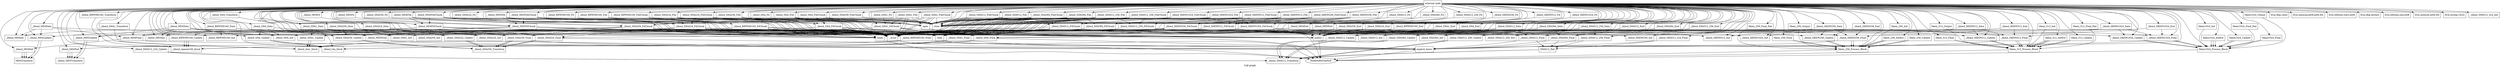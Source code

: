 digraph "Call graph" {
	label="Call graph";

	Node0x8053ad570 [shape=record,label="{external node}"];
	Node0x8053ad570 -> Node0x8053ad600;
	Node0x8053ad570 -> Node0x8053ad660;
	Node0x8053ad570 -> Node0x8053ad6c0;
	Node0x8053ad570 -> Node0x8053ad780;
	Node0x8053ad570 -> Node0x8053ad7e0;
	Node0x8053ad570 -> Node0x8053ad840;
	Node0x8053ad570 -> Node0x8053ad8a0;
	Node0x8053ad570 -> Node0x8053ad900;
	Node0x8053ad570 -> Node0x8053ad960;
	Node0x8053ad570 -> Node0x8053ad9c0;
	Node0x8053ad570 -> Node0x8053ada20;
	Node0x8053ad570 -> Node0x8053ada80;
	Node0x8053ad570 -> Node0x8053adb40;
	Node0x8053ad570 -> Node0x8053adba0;
	Node0x8053ad570 -> Node0x8053adc00;
	Node0x8053ad570 -> Node0x8053adc60;
	Node0x8053ad570 -> Node0x8053adcc0;
	Node0x8053ad570 -> Node0x8053add20;
	Node0x8053ad570 -> Node0x8053add80;
	Node0x8053ad570 -> Node0x8053adde0;
	Node0x8053ad570 -> Node0x8053ade40;
	Node0x8053ad570 -> Node0x8053adea0;
	Node0x8053ad570 -> Node0x8053adf00;
	Node0x8053ad570 -> Node0x8053adf60;
	Node0x8053ad570 -> Node0x8053adfc0;
	Node0x8053ad570 -> Node0x8053ae020;
	Node0x8053ad570 -> Node0x8053ae080;
	Node0x8053ad570 -> Node0x8053ae0e0;
	Node0x8053ad570 -> Node0x8053ae140;
	Node0x8053ad570 -> Node0x8053ae1a0;
	Node0x8053ad570 -> Node0x8053ae200;
	Node0x8053ad570 -> Node0x8053ae260;
	Node0x8053ad570 -> Node0x8053ae2c0;
	Node0x8053ad570 -> Node0x8053ae320;
	Node0x8053ad570 -> Node0x8053ae380;
	Node0x8053ad570 -> Node0x8053ae3e0;
	Node0x8053ad570 -> Node0x8053ae440;
	Node0x8053ad570 -> Node0x8053ae4a0;
	Node0x8053ad570 -> Node0x8053ae500;
	Node0x8053ad570 -> Node0x8053ae560;
	Node0x8053ad570 -> Node0x8053ae5c0;
	Node0x8053ad570 -> Node0x8053ae620;
	Node0x8053ad570 -> Node0x8053ae680;
	Node0x8053ad570 -> Node0x8053ae6e0;
	Node0x8053ad570 -> Node0x8053ae740;
	Node0x8053ad570 -> Node0x8053ae7a0;
	Node0x8053ad570 -> Node0x8053ae800;
	Node0x8053ad570 -> Node0x8053ae860;
	Node0x8053ad570 -> Node0x8053ae8c0;
	Node0x8053ad570 -> Node0x8053ae920;
	Node0x8053ad570 -> Node0x8053ae980;
	Node0x8053ad570 -> Node0x8053ae9e0;
	Node0x8053ad570 -> Node0x8053aea40;
	Node0x8053ad570 -> Node0x8053aeaa0;
	Node0x8053ad570 -> Node0x8053aeb00;
	Node0x8053ad570 -> Node0x8053aeb60;
	Node0x8053ad570 -> Node0x8053aebc0;
	Node0x8053ad570 -> Node0x8053aec20;
	Node0x8053ad570 -> Node0x8053aec80;
	Node0x8053ad570 -> Node0x8053aece0;
	Node0x8053ad570 -> Node0x8053aed40;
	Node0x8053ad570 -> Node0x8053aeda0;
	Node0x8053ad570 -> Node0x8053aee00;
	Node0x8053ad570 -> Node0x8053aee60;
	Node0x8053ad570 -> Node0x8053aeec0;
	Node0x8053ad570 -> Node0x8053aef20;
	Node0x8053ad570 -> Node0x8053aef80;
	Node0x8053ad570 -> Node0x8053aefe0;
	Node0x8053ad570 -> Node0x8053af0a0;
	Node0x8053ad570 -> Node0x8053af100;
	Node0x8053ad570 -> Node0x8053af220;
	Node0x8053ad570 -> Node0x8053af280;
	Node0x8053ad570 -> Node0x8053af2e0;
	Node0x8053ad570 -> Node0x8053af340;
	Node0x8053ad570 -> Node0x8053af3a0;
	Node0x8053ad570 -> Node0x8053af460;
	Node0x8053ad570 -> Node0x8053af160;
	Node0x8053ad570 -> Node0x8053af1c0;
	Node0x8053ad570 -> Node0x8053af040;
	Node0x8053ad570 -> Node0x8053af4c0;
	Node0x8053ad570 -> Node0x8053af520;
	Node0x8053ad570 -> Node0x8053af580;
	Node0x8053ad570 -> Node0x8053af5e0;
	Node0x8053ad570 -> Node0x8053af640;
	Node0x8053ad570 -> Node0x8053af6a0;
	Node0x8053ad570 -> Node0x8053af700;
	Node0x8053ad570 -> Node0x8053af7c0;
	Node0x8053ad570 -> Node0x8053af820;
	Node0x8053ad570 -> Node0x8053af940;
	Node0x8053ad570 -> Node0x8053af9a0;
	Node0x8053ad570 -> Node0x8053afa00;
	Node0x8053ad570 -> Node0x8053afa60;
	Node0x8053ad570 -> Node0x8053afac0;
	Node0x8053ad570 -> Node0x8053afb80;
	Node0x8053ad570 -> Node0x8053afc40;
	Node0x8053ad570 -> Node0x8053afca0;
	Node0x8053ad570 -> Node0x8053afd00;
	Node0x8053ad570 -> Node0x8053afd60;
	Node0x8053ad570 -> Node0x8053afdc0;
	Node0x8053ad570 -> Node0x8053afe20;
	Node0x8053ad570 -> Node0x8053af880;
	Node0x8053ad570 -> Node0x8053af8e0;
	Node0x8053ad570 -> Node0x8053af760;
	Node0x8053ad570 -> Node0x8053afe80;
	Node0x8053ad570 -> Node0x8053afee0;
	Node0x8053ad570 -> Node0x8053aff40;
	Node0x8053ad570 -> Node0x8053affa0;
	Node0x8053ad570 -> Node0x8050d2000;
	Node0x8053ad570 -> Node0x8050d2060;
	Node0x8053ad570 -> Node0x8050d20c0;
	Node0x8053ad570 -> Node0x8050d2120;
	Node0x8053ad570 -> Node0x8050d2180;
	Node0x8053ad570 -> Node0x8050d21e0;
	Node0x8053ad570 -> Node0x8050d2240;
	Node0x8053ad570 -> Node0x8050d22a0;
	Node0x8053ad570 -> Node0x8050d2300;
	Node0x8053ad570 -> Node0x8050d2360;
	Node0x8053ad570 -> Node0x8050d23c0;
	Node0x8053ad570 -> Node0x8050d2420;
	Node0x8053ad570 -> Node0x8050d2480;
	Node0x8053ad570 -> Node0x8050d24e0;
	Node0x8053ad570 -> Node0x8050d2540;
	Node0x8053ad570 -> Node0x8050d25a0;
	Node0x8053ad570 -> Node0x8050d2600;
	Node0x8053ad570 -> Node0x8050d2660;
	Node0x8053ad570 -> Node0x8050d26c0;
	Node0x8053ad570 -> Node0x8050d2720;
	Node0x8053ad570 -> Node0x8050d2780;
	Node0x8053ad570 -> Node0x8050d27e0;
	Node0x8053ad570 -> Node0x8050d2840;
	Node0x8053ad570 -> Node0x8050d28a0;
	Node0x8053ad570 -> Node0x8050d2900;
	Node0x8053ad570 -> Node0x8050d2960;
	Node0x8053ad570 -> Node0x8050d29c0;
	Node0x8053ad570 -> Node0x8050d2a20;
	Node0x8053ad570 -> Node0x8050d2a80;
	Node0x8053ad570 -> Node0x8050d2ae0;
	Node0x8053ad570 -> Node0x8050d2b40;
	Node0x8053ad570 -> Node0x8050d2ba0;
	Node0x8053ad570 -> Node0x8050d2c00;
	Node0x8053ad570 -> Node0x8050d2c60;
	Node0x8053ad570 -> Node0x8050d2cc0;
	Node0x8053ad570 -> Node0x8050d2d20;
	Node0x8053ad570 -> Node0x8050d2d80;
	Node0x8053ad570 -> Node0x8050d2de0;
	Node0x8053ad570 -> Node0x8050d2e40;
	Node0x8053ad570 -> Node0x8050d2ea0;
	Node0x8053ad570 -> Node0x8050d2f00;
	Node0x8053ad570 -> Node0x8050d2f60;
	Node0x8053ad570 -> Node0x8050d2fc0;
	Node0x8053ad570 -> Node0x8050d3020;
	Node0x8053ad570 -> Node0x8050d3080;
	Node0x8053ad570 -> Node0x8050d30e0;
	Node0x8053ad570 -> Node0x8050d3140;
	Node0x8053ad570 -> Node0x8050d31a0;
	Node0x8053ad570 -> Node0x8050d3200;
	Node0x8053ad570 -> Node0x8050d3260;
	Node0x8053ad570 -> Node0x8050d32c0;
	Node0x8053ad570 -> Node0x8050d3320;
	Node0x8053ad570 -> Node0x8050d3380;
	Node0x8053ad570 -> Node0x8050d33e0;
	Node0x8053ad570 -> Node0x8050d3440;
	Node0x8053ad570 -> Node0x8050d34a0;
	Node0x8053ad600 [shape=record,label="{_libmd_MD4Init}"];
	Node0x8053ad660 [shape=record,label="{llvm.dbg.value}"];
	Node0x8053ad6c0 [shape=record,label="{_libmd_MD4Update}"];
	Node0x8053ad6c0 -> Node0x8053ad720;
	Node0x8053ad6c0 -> Node0x8053ad720;
	Node0x8053ad780 [shape=record,label="{llvm.memcpy.p0i8.p0i8.i64}"];
	Node0x8053ad720 [shape=record,label="{MD4Transform}"];
	Node0x8053ad7e0 [shape=record,label="{llvm.lifetime.start.p0i8}"];
	Node0x8053ad840 [shape=record,label="{llvm.dbg.declare}"];
	Node0x8053ad8a0 [shape=record,label="{llvm.lifetime.end.p0i8}"];
	Node0x8053ad900 [shape=record,label="{_libmd_MD4Pad}"];
	Node0x8053ad900 -> Node0x8053ad720;
	Node0x8053ad900 -> Node0x8053ad720;
	Node0x8053ad900 -> Node0x8053ad720;
	Node0x8053ad960 [shape=record,label="{_libmd_MD4Final}"];
	Node0x8053ad960 -> Node0x8053ad900;
	Node0x8053ad960 -> Node0x8053ad9c0;
	Node0x8053ad9c0 [shape=record,label="{explicit_bzero}"];
	Node0x8053ad9c0 -> Node0x8053ad5a0;
	Node0x8053ada20 [shape=record,label="{_libmd_MD5Init}"];
	Node0x8053ada80 [shape=record,label="{_libmd_MD5Update}"];
	Node0x8053ada80 -> Node0x8053adae0;
	Node0x8053ada80 -> Node0x8053adae0;
	Node0x8053adae0 [shape=record,label="{_libmd_MD5Transform}"];
	Node0x8053adb40 [shape=record,label="{_libmd_MD5Pad}"];
	Node0x8053adb40 -> Node0x8053adae0;
	Node0x8053adb40 -> Node0x8053adae0;
	Node0x8053adb40 -> Node0x8053adae0;
	Node0x8053ae0e0 [shape=record,label="{_libmd_MD5Fd}"];
	Node0x8053ae0e0 -> Node0x8053ae140;
	Node0x8053adba0 [shape=record,label="{_libmd_MD5Final}"];
	Node0x8053adba0 -> Node0x8053adb40;
	Node0x8053adba0 -> Node0x8053ad9c0;
	Node0x8053adc00 [shape=record,label="{_libmd_MD4End}"];
	Node0x8053adc00 -> Node0x8053adc60;
	Node0x8053adc00 -> Node0x8053ad960;
	Node0x8053adc60 [shape=record,label="{malloc}"];
	Node0x8053adc60 -> Node0x8053ad5a0;
	Node0x8053adcc0 [shape=record,label="{_libmd_MD4Fd}"];
	Node0x8053adcc0 -> Node0x8053add20;
	Node0x8053add20 [shape=record,label="{_libmd_MD4FdChunk}"];
	Node0x8053add20 -> Node0x8053add80;
	Node0x8053add20 -> Node0x8053ad600;
	Node0x8053add20 -> Node0x8053add80;
	Node0x8053add20 -> Node0x8053adde0;
	Node0x8053add20 -> Node0x8053add80;
	Node0x8053add20 -> Node0x8053ade40;
	Node0x8053add20 -> Node0x8053ad6c0;
	Node0x8053add20 -> Node0x8053adc60;
	Node0x8053add20 -> Node0x8053ad960;
	Node0x8053add80 [shape=record,label="{__error}"];
	Node0x8053add80 -> Node0x8053ad5a0;
	Node0x8053adde0 [shape=record,label="{lseek}"];
	Node0x8053adde0 -> Node0x8053ad5a0;
	Node0x8053ade40 [shape=record,label="{read}"];
	Node0x8053ade40 -> Node0x8053ad5a0;
	Node0x8053adea0 [shape=record,label="{_libmd_MD4File}"];
	Node0x8053adea0 -> Node0x8053adf00;
	Node0x8053adea0 -> Node0x8053add20;
	Node0x8053adea0 -> Node0x8053add80;
	Node0x8053adea0 -> Node0x8053adf60;
	Node0x8053adea0 -> Node0x8053add80;
	Node0x8053adf00 [shape=record,label="{open}"];
	Node0x8053adf00 -> Node0x8053ad5a0;
	Node0x8053adf60 [shape=record,label="{close}"];
	Node0x8053adf60 -> Node0x8053ad5a0;
	Node0x8053adfc0 [shape=record,label="{_libmd_MD4FileChunk}"];
	Node0x8053adfc0 -> Node0x8053adf00;
	Node0x8053adfc0 -> Node0x8053add20;
	Node0x8053adfc0 -> Node0x8053add80;
	Node0x8053adfc0 -> Node0x8053adf60;
	Node0x8053adfc0 -> Node0x8053add80;
	Node0x8053ae020 [shape=record,label="{_libmd_MD4Data}"];
	Node0x8053ae020 -> Node0x8053ad600;
	Node0x8053ae020 -> Node0x8053ad6c0;
	Node0x8053ae020 -> Node0x8053adc60;
	Node0x8053ae020 -> Node0x8053ad960;
	Node0x8053ae080 [shape=record,label="{_libmd_MD5End}"];
	Node0x8053ae080 -> Node0x8053adc60;
	Node0x8053ae080 -> Node0x8053adba0;
	Node0x8053ae140 [shape=record,label="{_libmd_MD5FdChunk}"];
	Node0x8053ae140 -> Node0x8053add80;
	Node0x8053ae140 -> Node0x8053ada20;
	Node0x8053ae140 -> Node0x8053add80;
	Node0x8053ae140 -> Node0x8053adde0;
	Node0x8053ae140 -> Node0x8053add80;
	Node0x8053ae140 -> Node0x8053ade40;
	Node0x8053ae140 -> Node0x8053ada80;
	Node0x8053ae140 -> Node0x8053adc60;
	Node0x8053ae140 -> Node0x8053adba0;
	Node0x8053ae1a0 [shape=record,label="{_libmd_MD5File}"];
	Node0x8053ae1a0 -> Node0x8053adf00;
	Node0x8053ae1a0 -> Node0x8053ae140;
	Node0x8053ae1a0 -> Node0x8053add80;
	Node0x8053ae1a0 -> Node0x8053adf60;
	Node0x8053ae1a0 -> Node0x8053add80;
	Node0x8053ae200 [shape=record,label="{_libmd_MD5FileChunk}"];
	Node0x8053ae200 -> Node0x8053adf00;
	Node0x8053ae200 -> Node0x8053ae140;
	Node0x8053ae200 -> Node0x8053add80;
	Node0x8053ae200 -> Node0x8053adf60;
	Node0x8053ae200 -> Node0x8053add80;
	Node0x8053ae260 [shape=record,label="{_libmd_MD5Data}"];
	Node0x8053ae260 -> Node0x8053ada20;
	Node0x8053ae260 -> Node0x8053ada80;
	Node0x8053ae260 -> Node0x8053adc60;
	Node0x8053ae260 -> Node0x8053adba0;
	Node0x8053ae2c0 [shape=record,label="{_libmd_RIPEMD160_Init}"];
	Node0x8053ae320 [shape=record,label="{_libmd_RIPEMD160_Update}"];
	Node0x8053ae320 -> Node0x8053ae380;
	Node0x8053ae320 -> Node0x8053ae380;
	Node0x8053ae320 -> Node0x8053ae380;
	Node0x8053ae380 [shape=record,label="{_libmd_ripemd160_block}"];
	Node0x8053ae3e0 [shape=record,label="{_libmd_RIPEMD160_Transform}"];
	Node0x8053ae3e0 -> Node0x8053ae380;
	Node0x8053ae440 [shape=record,label="{_libmd_RIPEMD160_Final}"];
	Node0x8053ae440 -> Node0x8053ae380;
	Node0x8053ae440 -> Node0x8053ae380;
	Node0x8053ae440 -> Node0x8053ad9c0;
	Node0x8053ae4a0 [shape=record,label="{llvm.memset.p0i8.i64}"];
	Node0x8053ae500 [shape=record,label="{_libmd_RIPEMD160_End}"];
	Node0x8053ae500 -> Node0x8053adc60;
	Node0x8053ae500 -> Node0x8053ae440;
	Node0x8053ae560 [shape=record,label="{_libmd_RIPEMD160_Fd}"];
	Node0x8053ae560 -> Node0x8053ae5c0;
	Node0x8053ae5c0 [shape=record,label="{_libmd_RIPEMD160_FdChunk}"];
	Node0x8053ae5c0 -> Node0x8053add80;
	Node0x8053ae5c0 -> Node0x8053ae2c0;
	Node0x8053ae5c0 -> Node0x8053add80;
	Node0x8053ae5c0 -> Node0x8053adde0;
	Node0x8053ae5c0 -> Node0x8053add80;
	Node0x8053ae5c0 -> Node0x8053ade40;
	Node0x8053ae5c0 -> Node0x8053ae320;
	Node0x8053ae5c0 -> Node0x8053adc60;
	Node0x8053ae5c0 -> Node0x8053ae440;
	Node0x8053ae620 [shape=record,label="{_libmd_RIPEMD160_File}"];
	Node0x8053ae620 -> Node0x8053adf00;
	Node0x8053ae620 -> Node0x8053ae5c0;
	Node0x8053ae620 -> Node0x8053add80;
	Node0x8053ae620 -> Node0x8053adf60;
	Node0x8053ae620 -> Node0x8053add80;
	Node0x8053ae680 [shape=record,label="{_libmd_RIPEMD160_FileChunk}"];
	Node0x8053ae680 -> Node0x8053adf00;
	Node0x8053ae680 -> Node0x8053ae5c0;
	Node0x8053ae680 -> Node0x8053add80;
	Node0x8053ae680 -> Node0x8053adf60;
	Node0x8053ae680 -> Node0x8053add80;
	Node0x8053ae6e0 [shape=record,label="{_libmd_RIPEMD160_Data}"];
	Node0x8053ae6e0 -> Node0x8053ae2c0;
	Node0x8053ae6e0 -> Node0x8053ae320;
	Node0x8053ae6e0 -> Node0x8053adc60;
	Node0x8053ae6e0 -> Node0x8053ae440;
	Node0x8053ae740 [shape=record,label="{_libmd_SHA_Init}"];
	Node0x8053ae7a0 [shape=record,label="{_libmd_SHA_Update}"];
	Node0x8053ae7a0 -> Node0x8053ae800;
	Node0x8053ae7a0 -> Node0x8053ae800;
	Node0x8053ae800 [shape=record,label="{_libmd_sha_block}"];
	Node0x8053ae860 [shape=record,label="{llvm.bswap.v4i32}"];
	Node0x8053ae8c0 [shape=record,label="{_libmd_SHA_Transform}"];
	Node0x8053ae8c0 -> Node0x8053ae800;
	Node0x8053ae920 [shape=record,label="{_libmd_SHA_Final}"];
	Node0x8053ae920 -> Node0x8053ae800;
	Node0x8053ae920 -> Node0x8053ae800;
	Node0x8053ae920 -> Node0x8053ad9c0;
	Node0x8053ae980 [shape=record,label="{_libmd_SHA_End}"];
	Node0x8053ae980 -> Node0x8053adc60;
	Node0x8053ae980 -> Node0x8053ae920;
	Node0x8053ae9e0 [shape=record,label="{_libmd_SHA_Fd}"];
	Node0x8053ae9e0 -> Node0x8053aea40;
	Node0x8053aea40 [shape=record,label="{_libmd_SHA_FdChunk}"];
	Node0x8053aea40 -> Node0x8053add80;
	Node0x8053aea40 -> Node0x8053ae740;
	Node0x8053aea40 -> Node0x8053add80;
	Node0x8053aea40 -> Node0x8053adde0;
	Node0x8053aea40 -> Node0x8053add80;
	Node0x8053aea40 -> Node0x8053ade40;
	Node0x8053aea40 -> Node0x8053ae7a0;
	Node0x8053aea40 -> Node0x8053adc60;
	Node0x8053aea40 -> Node0x8053ae920;
	Node0x8053aeaa0 [shape=record,label="{_libmd_SHA_File}"];
	Node0x8053aeaa0 -> Node0x8053adf00;
	Node0x8053aeaa0 -> Node0x8053aea40;
	Node0x8053aeaa0 -> Node0x8053add80;
	Node0x8053aeaa0 -> Node0x8053adf60;
	Node0x8053aeaa0 -> Node0x8053add80;
	Node0x8053aeb00 [shape=record,label="{_libmd_SHA_FileChunk}"];
	Node0x8053aeb00 -> Node0x8053adf00;
	Node0x8053aeb00 -> Node0x8053aea40;
	Node0x8053aeb00 -> Node0x8053add80;
	Node0x8053aeb00 -> Node0x8053adf60;
	Node0x8053aeb00 -> Node0x8053add80;
	Node0x8053aeb60 [shape=record,label="{_libmd_SHA_Data}"];
	Node0x8053aeb60 -> Node0x8053ae740;
	Node0x8053aeb60 -> Node0x8053ae7a0;
	Node0x8053aeb60 -> Node0x8053adc60;
	Node0x8053aeb60 -> Node0x8053ae920;
	Node0x8053aebc0 [shape=record,label="{_libmd_SHA1_Init}"];
	Node0x8053aec20 [shape=record,label="{_libmd_SHA1_Update}"];
	Node0x8053aec20 -> Node0x8053aec80;
	Node0x8053aec20 -> Node0x8053aec80;
	Node0x8053aec80 [shape=record,label="{_libmd_sha1_block}"];
	Node0x8053aece0 [shape=record,label="{_libmd_SHA1_Transform}"];
	Node0x8053aece0 -> Node0x8053aec80;
	Node0x8053aed40 [shape=record,label="{_libmd_SHA1_Final}"];
	Node0x8053aed40 -> Node0x8053aec80;
	Node0x8053aed40 -> Node0x8053aec80;
	Node0x8053aed40 -> Node0x8053ad9c0;
	Node0x8053aeda0 [shape=record,label="{_libmd_SHA1_End}"];
	Node0x8053aeda0 -> Node0x8053adc60;
	Node0x8053aeda0 -> Node0x8053aed40;
	Node0x8053aee00 [shape=record,label="{_libmd_SHA1_Fd}"];
	Node0x8053aee00 -> Node0x8053aee60;
	Node0x8053aee60 [shape=record,label="{_libmd_SHA1_FdChunk}"];
	Node0x8053aee60 -> Node0x8053add80;
	Node0x8053aee60 -> Node0x8053aebc0;
	Node0x8053aee60 -> Node0x8053add80;
	Node0x8053aee60 -> Node0x8053adde0;
	Node0x8053aee60 -> Node0x8053add80;
	Node0x8053aee60 -> Node0x8053ade40;
	Node0x8053aee60 -> Node0x8053aec20;
	Node0x8053aee60 -> Node0x8053adc60;
	Node0x8053aee60 -> Node0x8053aed40;
	Node0x8053aeec0 [shape=record,label="{_libmd_SHA1_File}"];
	Node0x8053aeec0 -> Node0x8053adf00;
	Node0x8053aeec0 -> Node0x8053aee60;
	Node0x8053aeec0 -> Node0x8053add80;
	Node0x8053aeec0 -> Node0x8053adf60;
	Node0x8053aeec0 -> Node0x8053add80;
	Node0x8053aef20 [shape=record,label="{_libmd_SHA1_FileChunk}"];
	Node0x8053aef20 -> Node0x8053adf00;
	Node0x8053aef20 -> Node0x8053aee60;
	Node0x8053aef20 -> Node0x8053add80;
	Node0x8053aef20 -> Node0x8053adf60;
	Node0x8053aef20 -> Node0x8053add80;
	Node0x8053aef80 [shape=record,label="{_libmd_SHA1_Data}"];
	Node0x8053aef80 -> Node0x8053aebc0;
	Node0x8053aef80 -> Node0x8053aec20;
	Node0x8053aef80 -> Node0x8053adc60;
	Node0x8053aef80 -> Node0x8053aed40;
	Node0x8053aefe0 [shape=record,label="{_libmd_SHA224_End}"];
	Node0x8053aefe0 -> Node0x8053adc60;
	Node0x8053aefe0 -> Node0x8053af040;
	Node0x8053af0a0 [shape=record,label="{_libmd_SHA224_Fd}"];
	Node0x8053af0a0 -> Node0x8053af100;
	Node0x8053af100 [shape=record,label="{_libmd_SHA224_FdChunk}"];
	Node0x8053af100 -> Node0x8053add80;
	Node0x8053af100 -> Node0x8053af160;
	Node0x8053af100 -> Node0x8053add80;
	Node0x8053af100 -> Node0x8053adde0;
	Node0x8053af100 -> Node0x8053add80;
	Node0x8053af100 -> Node0x8053ade40;
	Node0x8053af100 -> Node0x8053af1c0;
	Node0x8053af100 -> Node0x8053adc60;
	Node0x8053af100 -> Node0x8053af040;
	Node0x8053af220 [shape=record,label="{_libmd_SHA224_File}"];
	Node0x8053af220 -> Node0x8053adf00;
	Node0x8053af220 -> Node0x8053af100;
	Node0x8053af220 -> Node0x8053add80;
	Node0x8053af220 -> Node0x8053adf60;
	Node0x8053af220 -> Node0x8053add80;
	Node0x8053af280 [shape=record,label="{_libmd_SHA224_FileChunk}"];
	Node0x8053af280 -> Node0x8053adf00;
	Node0x8053af280 -> Node0x8053af100;
	Node0x8053af280 -> Node0x8053add80;
	Node0x8053af280 -> Node0x8053adf60;
	Node0x8053af280 -> Node0x8053add80;
	Node0x8053af2e0 [shape=record,label="{_libmd_SHA224_Data}"];
	Node0x8053af2e0 -> Node0x8053af160;
	Node0x8053af2e0 -> Node0x8053af1c0;
	Node0x8053af2e0 -> Node0x8053adc60;
	Node0x8053af2e0 -> Node0x8053af040;
	Node0x8053af340 [shape=record,label="{_libmd_SHA256_Init}"];
	Node0x8053af3a0 [shape=record,label="{_libmd_SHA256_Update}"];
	Node0x8053af3a0 -> Node0x8053af400;
	Node0x8053af3a0 -> Node0x8053af400;
	Node0x8053af400 [shape=record,label="{_libmd_SHA256_Transform}"];
	Node0x8053af460 [shape=record,label="{_libmd_SHA256_Final}"];
	Node0x8053af460 -> Node0x8053af400;
	Node0x8053af460 -> Node0x8053af400;
	Node0x8053af460 -> Node0x8053ad9c0;
	Node0x8053af160 [shape=record,label="{_libmd_SHA224_Init}"];
	Node0x8053af1c0 [shape=record,label="{_libmd_SHA224_Update}"];
	Node0x8053af1c0 -> Node0x8053af400;
	Node0x8053af1c0 -> Node0x8053af400;
	Node0x8053af040 [shape=record,label="{_libmd_SHA224_Final}"];
	Node0x8053af040 -> Node0x8053af400;
	Node0x8053af040 -> Node0x8053af400;
	Node0x8053af040 -> Node0x8053ad9c0;
	Node0x8053af4c0 [shape=record,label="{_libmd_SHA256_End}"];
	Node0x8053af4c0 -> Node0x8053adc60;
	Node0x8053af4c0 -> Node0x8053af460;
	Node0x8053af520 [shape=record,label="{_libmd_SHA256_Fd}"];
	Node0x8053af520 -> Node0x8053af580;
	Node0x8053af580 [shape=record,label="{_libmd_SHA256_FdChunk}"];
	Node0x8053af580 -> Node0x8053add80;
	Node0x8053af580 -> Node0x8053af340;
	Node0x8053af580 -> Node0x8053add80;
	Node0x8053af580 -> Node0x8053adde0;
	Node0x8053af580 -> Node0x8053add80;
	Node0x8053af580 -> Node0x8053ade40;
	Node0x8053af580 -> Node0x8053af3a0;
	Node0x8053af580 -> Node0x8053adc60;
	Node0x8053af580 -> Node0x8053af460;
	Node0x8053af5e0 [shape=record,label="{_libmd_SHA256_File}"];
	Node0x8053af5e0 -> Node0x8053adf00;
	Node0x8053af5e0 -> Node0x8053af580;
	Node0x8053af5e0 -> Node0x8053add80;
	Node0x8053af5e0 -> Node0x8053adf60;
	Node0x8053af5e0 -> Node0x8053add80;
	Node0x8053af640 [shape=record,label="{_libmd_SHA256_FileChunk}"];
	Node0x8053af640 -> Node0x8053adf00;
	Node0x8053af640 -> Node0x8053af580;
	Node0x8053af640 -> Node0x8053add80;
	Node0x8053af640 -> Node0x8053adf60;
	Node0x8053af640 -> Node0x8053add80;
	Node0x8053af6a0 [shape=record,label="{_libmd_SHA256_Data}"];
	Node0x8053af6a0 -> Node0x8053af340;
	Node0x8053af6a0 -> Node0x8053af3a0;
	Node0x8053af6a0 -> Node0x8053adc60;
	Node0x8053af6a0 -> Node0x8053af460;
	Node0x8053af700 [shape=record,label="{_libmd_SHA384_End}"];
	Node0x8053af700 -> Node0x8053adc60;
	Node0x8053af700 -> Node0x8053af760;
	Node0x8053af7c0 [shape=record,label="{_libmd_SHA384_Fd}"];
	Node0x8053af7c0 -> Node0x8053af820;
	Node0x8053af820 [shape=record,label="{_libmd_SHA384_FdChunk}"];
	Node0x8053af820 -> Node0x8053add80;
	Node0x8053af820 -> Node0x8053af880;
	Node0x8053af820 -> Node0x8053add80;
	Node0x8053af820 -> Node0x8053adde0;
	Node0x8053af820 -> Node0x8053add80;
	Node0x8053af820 -> Node0x8053ade40;
	Node0x8053af820 -> Node0x8053af8e0;
	Node0x8053af820 -> Node0x8053adc60;
	Node0x8053af820 -> Node0x8053af760;
	Node0x8053af940 [shape=record,label="{_libmd_SHA384_File}"];
	Node0x8053af940 -> Node0x8053adf00;
	Node0x8053af940 -> Node0x8053af820;
	Node0x8053af940 -> Node0x8053add80;
	Node0x8053af940 -> Node0x8053adf60;
	Node0x8053af940 -> Node0x8053add80;
	Node0x8053af9a0 [shape=record,label="{_libmd_SHA384_FileChunk}"];
	Node0x8053af9a0 -> Node0x8053adf00;
	Node0x8053af9a0 -> Node0x8053af820;
	Node0x8053af9a0 -> Node0x8053add80;
	Node0x8053af9a0 -> Node0x8053adf60;
	Node0x8053af9a0 -> Node0x8053add80;
	Node0x8053afa00 [shape=record,label="{_libmd_SHA384_Data}"];
	Node0x8053afa00 -> Node0x8053af880;
	Node0x8053afa00 -> Node0x8053af8e0;
	Node0x8053afa00 -> Node0x8053adc60;
	Node0x8053afa00 -> Node0x8053af760;
	Node0x8053afa60 [shape=record,label="{_libmd_SHA512_Init}"];
	Node0x8053afac0 [shape=record,label="{_libmd_SHA512_Update}"];
	Node0x8053afac0 -> Node0x8053afb20;
	Node0x8053afac0 -> Node0x8053afb20;
	Node0x8053afb20 [shape=record,label="{_libmd_SHA512_Transform}"];
	Node0x8053afb80 [shape=record,label="{_libmd_SHA512_Final}"];
	Node0x8053afb80 -> Node0x8053afbe0;
	Node0x8053afb80 -> Node0x8053ad9c0;
	Node0x8053afbe0 [shape=record,label="{SHA512_Pad}"];
	Node0x8053afbe0 -> Node0x8053afb20;
	Node0x8053afbe0 -> Node0x8053afb20;
	Node0x8053afc40 [shape=record,label="{_libmd_SHA512_224_Init}"];
	Node0x8053afca0 [shape=record,label="{_libmd_SHA512_224_Update}"];
	Node0x8053afca0 -> Node0x8053afb20;
	Node0x8053afca0 -> Node0x8053afb20;
	Node0x8053afd00 [shape=record,label="{_libmd_SHA512_224_Final}"];
	Node0x8053afd00 -> Node0x8053afbe0;
	Node0x8053afd00 -> Node0x8053ad9c0;
	Node0x8053afd60 [shape=record,label="{_libmd_SHA512_256_Init}"];
	Node0x8053afdc0 [shape=record,label="{_libmd_SHA512_256_Update}"];
	Node0x8053afdc0 -> Node0x8053afb20;
	Node0x8053afdc0 -> Node0x8053afb20;
	Node0x8053afe20 [shape=record,label="{_libmd_SHA512_256_Final}"];
	Node0x8053afe20 -> Node0x8053afbe0;
	Node0x8053afe20 -> Node0x8053ad9c0;
	Node0x8053af880 [shape=record,label="{_libmd_SHA384_Init}"];
	Node0x8053af8e0 [shape=record,label="{_libmd_SHA384_Update}"];
	Node0x8053af8e0 -> Node0x8053afb20;
	Node0x8053af8e0 -> Node0x8053afb20;
	Node0x8053af760 [shape=record,label="{_libmd_SHA384_Final}"];
	Node0x8053af760 -> Node0x8053afbe0;
	Node0x8053af760 -> Node0x8053ad9c0;
	Node0x8053afe80 [shape=record,label="{_libmd_SHA512_End}"];
	Node0x8053afe80 -> Node0x8053adc60;
	Node0x8053afe80 -> Node0x8053afb80;
	Node0x8053afee0 [shape=record,label="{_libmd_SHA512_Fd}"];
	Node0x8053afee0 -> Node0x8053aff40;
	Node0x8053aff40 [shape=record,label="{_libmd_SHA512_FdChunk}"];
	Node0x8053aff40 -> Node0x8053add80;
	Node0x8053aff40 -> Node0x8053afa60;
	Node0x8053aff40 -> Node0x8053add80;
	Node0x8053aff40 -> Node0x8053adde0;
	Node0x8053aff40 -> Node0x8053add80;
	Node0x8053aff40 -> Node0x8053ade40;
	Node0x8053aff40 -> Node0x8053afac0;
	Node0x8053aff40 -> Node0x8053adc60;
	Node0x8053aff40 -> Node0x8053afb80;
	Node0x8053affa0 [shape=record,label="{_libmd_SHA512_File}"];
	Node0x8053affa0 -> Node0x8053adf00;
	Node0x8053affa0 -> Node0x8053aff40;
	Node0x8053affa0 -> Node0x8053add80;
	Node0x8053affa0 -> Node0x8053adf60;
	Node0x8053affa0 -> Node0x8053add80;
	Node0x8050d2000 [shape=record,label="{_libmd_SHA512_FileChunk}"];
	Node0x8050d2000 -> Node0x8053adf00;
	Node0x8050d2000 -> Node0x8053aff40;
	Node0x8050d2000 -> Node0x8053add80;
	Node0x8050d2000 -> Node0x8053adf60;
	Node0x8050d2000 -> Node0x8053add80;
	Node0x8050d2060 [shape=record,label="{_libmd_SHA512_Data}"];
	Node0x8050d2060 -> Node0x8053afa60;
	Node0x8050d2060 -> Node0x8053afac0;
	Node0x8050d2060 -> Node0x8053adc60;
	Node0x8050d2060 -> Node0x8053afb80;
	Node0x8050d20c0 [shape=record,label="{_libmd_SHA512_256_End}"];
	Node0x8050d20c0 -> Node0x8053adc60;
	Node0x8050d20c0 -> Node0x8053afe20;
	Node0x8050d2120 [shape=record,label="{_libmd_SHA512_256_Fd}"];
	Node0x8050d2120 -> Node0x8050d2180;
	Node0x8050d2180 [shape=record,label="{_libmd_SHA512_256_FdChunk}"];
	Node0x8050d2180 -> Node0x8053add80;
	Node0x8050d2180 -> Node0x8053afd60;
	Node0x8050d2180 -> Node0x8053add80;
	Node0x8050d2180 -> Node0x8053adde0;
	Node0x8050d2180 -> Node0x8053add80;
	Node0x8050d2180 -> Node0x8053ade40;
	Node0x8050d2180 -> Node0x8053afdc0;
	Node0x8050d2180 -> Node0x8053adc60;
	Node0x8050d2180 -> Node0x8053afe20;
	Node0x8050d21e0 [shape=record,label="{_libmd_SHA512_256_File}"];
	Node0x8050d21e0 -> Node0x8053adf00;
	Node0x8050d21e0 -> Node0x8050d2180;
	Node0x8050d21e0 -> Node0x8053add80;
	Node0x8050d21e0 -> Node0x8053adf60;
	Node0x8050d21e0 -> Node0x8053add80;
	Node0x8050d2240 [shape=record,label="{_libmd_SHA512_256_FileChunk}"];
	Node0x8050d2240 -> Node0x8053adf00;
	Node0x8050d2240 -> Node0x8050d2180;
	Node0x8050d2240 -> Node0x8053add80;
	Node0x8050d2240 -> Node0x8053adf60;
	Node0x8050d2240 -> Node0x8053add80;
	Node0x8050d22a0 [shape=record,label="{_libmd_SHA512_256_Data}"];
	Node0x8050d22a0 -> Node0x8053afd60;
	Node0x8050d22a0 -> Node0x8053afdc0;
	Node0x8050d22a0 -> Node0x8053adc60;
	Node0x8050d22a0 -> Node0x8053afe20;
	Node0x8050d2300 [shape=record,label="{Skein_256_Init}"];
	Node0x8050d2300 -> Node0x8050d2360;
	Node0x8050d2360 [shape=record,label="{Skein_256_Process_Block}"];
	Node0x8050d2360 -> Node0x8053ad5a0;
	Node0x8050d23c0 [shape=record,label="{Skein_256_InitExt}"];
	Node0x8050d23c0 -> Node0x8050d2360;
	Node0x8050d23c0 -> Node0x8050d2360;
	Node0x8050d23c0 -> Node0x8050d2360;
	Node0x8050d2420 [shape=record,label="{Skein_256_Update}"];
	Node0x8050d2420 -> Node0x8050d2360;
	Node0x8050d2420 -> Node0x8050d2360;
	Node0x8050d2480 [shape=record,label="{Skein_256_Final_Pad}"];
	Node0x8050d2480 -> Node0x8050d2360;
	Node0x8050d24e0 [shape=record,label="{Skein_256_Final}"];
	Node0x8050d24e0 -> Node0x8050d2360;
	Node0x8050d24e0 -> Node0x8050d2360;
	Node0x8050d2540 [shape=record,label="{Skein_512_Init}"];
	Node0x8050d2540 -> Node0x8050d25a0;
	Node0x8050d25a0 [shape=record,label="{Skein_512_Process_Block}"];
	Node0x8050d25a0 -> Node0x8053ad5a0;
	Node0x8050d2600 [shape=record,label="{Skein_512_InitExt}"];
	Node0x8050d2600 -> Node0x8050d25a0;
	Node0x8050d2600 -> Node0x8050d25a0;
	Node0x8050d2600 -> Node0x8050d25a0;
	Node0x8050d2660 [shape=record,label="{Skein_512_Update}"];
	Node0x8050d2660 -> Node0x8050d25a0;
	Node0x8050d2660 -> Node0x8050d25a0;
	Node0x8050d26c0 [shape=record,label="{Skein_512_Final_Pad}"];
	Node0x8050d26c0 -> Node0x8050d25a0;
	Node0x8050d2720 [shape=record,label="{Skein_512_Final}"];
	Node0x8050d2720 -> Node0x8050d25a0;
	Node0x8050d2720 -> Node0x8050d25a0;
	Node0x8050d2780 [shape=record,label="{Skein1024_Init}"];
	Node0x8050d2780 -> Node0x8050d27e0;
	Node0x8050d27e0 [shape=record,label="{Skein1024_Process_Block}"];
	Node0x8050d27e0 -> Node0x8053ad5a0;
	Node0x8050d2840 [shape=record,label="{Skein1024_InitExt}"];
	Node0x8050d2840 -> Node0x8050d27e0;
	Node0x8050d2840 -> Node0x8050d27e0;
	Node0x8050d2840 -> Node0x8050d27e0;
	Node0x8050d28a0 [shape=record,label="{Skein1024_Update}"];
	Node0x8050d28a0 -> Node0x8050d27e0;
	Node0x8050d28a0 -> Node0x8050d27e0;
	Node0x8050d2900 [shape=record,label="{Skein1024_Final_Pad}"];
	Node0x8050d2900 -> Node0x8050d27e0;
	Node0x8050d2960 [shape=record,label="{Skein1024_Final}"];
	Node0x8050d2960 -> Node0x8050d27e0;
	Node0x8050d2960 -> Node0x8050d27e0;
	Node0x8050d29c0 [shape=record,label="{Skein_256_Output}"];
	Node0x8050d29c0 -> Node0x8050d2360;
	Node0x8050d2a20 [shape=record,label="{Skein_512_Output}"];
	Node0x8050d2a20 -> Node0x8050d25a0;
	Node0x8050d2a80 [shape=record,label="{Skein1024_Output}"];
	Node0x8050d2a80 -> Node0x8050d27e0;
	Node0x8050d2ae0 [shape=record,label="{_libmd_SKEIN256_Init}"];
	Node0x8050d2b40 [shape=record,label="{_libmd_SKEIN512_Init}"];
	Node0x8050d2ba0 [shape=record,label="{_libmd_SKEIN1024_Init}"];
	Node0x8050d2c00 [shape=record,label="{_libmd_SKEIN256_Update}"];
	Node0x8050d2c00 -> Node0x8050d2360;
	Node0x8050d2c00 -> Node0x8050d2360;
	Node0x8050d2c60 [shape=record,label="{_libmd_SKEIN512_Update}"];
	Node0x8050d2c60 -> Node0x8050d25a0;
	Node0x8050d2c60 -> Node0x8050d25a0;
	Node0x8050d2cc0 [shape=record,label="{_libmd_SKEIN1024_Update}"];
	Node0x8050d2cc0 -> Node0x8050d27e0;
	Node0x8050d2cc0 -> Node0x8050d27e0;
	Node0x8050d2d20 [shape=record,label="{_libmd_SKEIN256_Final}"];
	Node0x8050d2d20 -> Node0x8050d2360;
	Node0x8050d2d20 -> Node0x8050d2360;
	Node0x8050d2d20 -> Node0x8053ad9c0;
	Node0x8050d2d80 [shape=record,label="{_libmd_SKEIN512_Final}"];
	Node0x8050d2d80 -> Node0x8050d25a0;
	Node0x8050d2d80 -> Node0x8050d25a0;
	Node0x8050d2d80 -> Node0x8053ad9c0;
	Node0x8050d2de0 [shape=record,label="{_libmd_SKEIN1024_Final}"];
	Node0x8050d2de0 -> Node0x8050d27e0;
	Node0x8050d2de0 -> Node0x8050d27e0;
	Node0x8050d2de0 -> Node0x8053ad9c0;
	Node0x8050d2e40 [shape=record,label="{_libmd_SKEIN256_End}"];
	Node0x8050d2e40 -> Node0x8053adc60;
	Node0x8050d2e40 -> Node0x8050d2d20;
	Node0x8050d2ea0 [shape=record,label="{_libmd_SKEIN256_Fd}"];
	Node0x8050d2ea0 -> Node0x8050d2f00;
	Node0x8050d2f00 [shape=record,label="{_libmd_SKEIN256_FdChunk}"];
	Node0x8050d2f00 -> Node0x8053add80;
	Node0x8050d2f00 -> Node0x8050d2ae0;
	Node0x8050d2f00 -> Node0x8053add80;
	Node0x8050d2f00 -> Node0x8053adde0;
	Node0x8050d2f00 -> Node0x8053add80;
	Node0x8050d2f00 -> Node0x8053ade40;
	Node0x8050d2f00 -> Node0x8050d2c00;
	Node0x8050d2f00 -> Node0x8053adc60;
	Node0x8050d2f00 -> Node0x8050d2d20;
	Node0x8050d2f60 [shape=record,label="{_libmd_SKEIN256_File}"];
	Node0x8050d2f60 -> Node0x8053adf00;
	Node0x8050d2f60 -> Node0x8050d2f00;
	Node0x8050d2f60 -> Node0x8053add80;
	Node0x8050d2f60 -> Node0x8053adf60;
	Node0x8050d2f60 -> Node0x8053add80;
	Node0x8050d2fc0 [shape=record,label="{_libmd_SKEIN256_FileChunk}"];
	Node0x8050d2fc0 -> Node0x8053adf00;
	Node0x8050d2fc0 -> Node0x8050d2f00;
	Node0x8050d2fc0 -> Node0x8053add80;
	Node0x8050d2fc0 -> Node0x8053adf60;
	Node0x8050d2fc0 -> Node0x8053add80;
	Node0x8050d3020 [shape=record,label="{_libmd_SKEIN256_Data}"];
	Node0x8050d3020 -> Node0x8050d2ae0;
	Node0x8050d3020 -> Node0x8050d2c00;
	Node0x8050d3020 -> Node0x8053adc60;
	Node0x8050d3020 -> Node0x8050d2d20;
	Node0x8050d3080 [shape=record,label="{_libmd_SKEIN512_End}"];
	Node0x8050d3080 -> Node0x8053adc60;
	Node0x8050d3080 -> Node0x8050d2d80;
	Node0x8050d30e0 [shape=record,label="{_libmd_SKEIN512_Fd}"];
	Node0x8050d30e0 -> Node0x8050d3140;
	Node0x8050d3140 [shape=record,label="{_libmd_SKEIN512_FdChunk}"];
	Node0x8050d3140 -> Node0x8053add80;
	Node0x8050d3140 -> Node0x8050d2b40;
	Node0x8050d3140 -> Node0x8053add80;
	Node0x8050d3140 -> Node0x8053adde0;
	Node0x8050d3140 -> Node0x8053add80;
	Node0x8050d3140 -> Node0x8053ade40;
	Node0x8050d3140 -> Node0x8050d2c60;
	Node0x8050d3140 -> Node0x8053adc60;
	Node0x8050d3140 -> Node0x8050d2d80;
	Node0x8050d31a0 [shape=record,label="{_libmd_SKEIN512_File}"];
	Node0x8050d31a0 -> Node0x8053adf00;
	Node0x8050d31a0 -> Node0x8050d3140;
	Node0x8050d31a0 -> Node0x8053add80;
	Node0x8050d31a0 -> Node0x8053adf60;
	Node0x8050d31a0 -> Node0x8053add80;
	Node0x8050d3200 [shape=record,label="{_libmd_SKEIN512_FileChunk}"];
	Node0x8050d3200 -> Node0x8053adf00;
	Node0x8050d3200 -> Node0x8050d3140;
	Node0x8050d3200 -> Node0x8053add80;
	Node0x8050d3200 -> Node0x8053adf60;
	Node0x8050d3200 -> Node0x8053add80;
	Node0x8050d3260 [shape=record,label="{_libmd_SKEIN512_Data}"];
	Node0x8050d3260 -> Node0x8050d2b40;
	Node0x8050d3260 -> Node0x8050d2c60;
	Node0x8050d3260 -> Node0x8053adc60;
	Node0x8050d3260 -> Node0x8050d2d80;
	Node0x8050d32c0 [shape=record,label="{_libmd_SKEIN1024_End}"];
	Node0x8050d32c0 -> Node0x8053adc60;
	Node0x8050d32c0 -> Node0x8050d2de0;
	Node0x8050d3320 [shape=record,label="{_libmd_SKEIN1024_Fd}"];
	Node0x8050d3320 -> Node0x8050d3380;
	Node0x8050d3380 [shape=record,label="{_libmd_SKEIN1024_FdChunk}"];
	Node0x8050d3380 -> Node0x8053add80;
	Node0x8050d3380 -> Node0x8050d2ba0;
	Node0x8050d3380 -> Node0x8053add80;
	Node0x8050d3380 -> Node0x8053adde0;
	Node0x8050d3380 -> Node0x8053add80;
	Node0x8050d3380 -> Node0x8053ade40;
	Node0x8050d3380 -> Node0x8050d2cc0;
	Node0x8050d3380 -> Node0x8053adc60;
	Node0x8050d3380 -> Node0x8050d2de0;
	Node0x8050d33e0 [shape=record,label="{_libmd_SKEIN1024_File}"];
	Node0x8050d33e0 -> Node0x8053adf00;
	Node0x8050d33e0 -> Node0x8050d3380;
	Node0x8050d33e0 -> Node0x8053add80;
	Node0x8050d33e0 -> Node0x8053adf60;
	Node0x8050d33e0 -> Node0x8053add80;
	Node0x8050d3440 [shape=record,label="{_libmd_SKEIN1024_FileChunk}"];
	Node0x8050d3440 -> Node0x8053adf00;
	Node0x8050d3440 -> Node0x8050d3380;
	Node0x8050d3440 -> Node0x8053add80;
	Node0x8050d3440 -> Node0x8053adf60;
	Node0x8050d3440 -> Node0x8053add80;
	Node0x8050d34a0 [shape=record,label="{_libmd_SKEIN1024_Data}"];
	Node0x8050d34a0 -> Node0x8050d2ba0;
	Node0x8050d34a0 -> Node0x8050d2cc0;
	Node0x8050d34a0 -> Node0x8053adc60;
	Node0x8050d34a0 -> Node0x8050d2de0;
}
